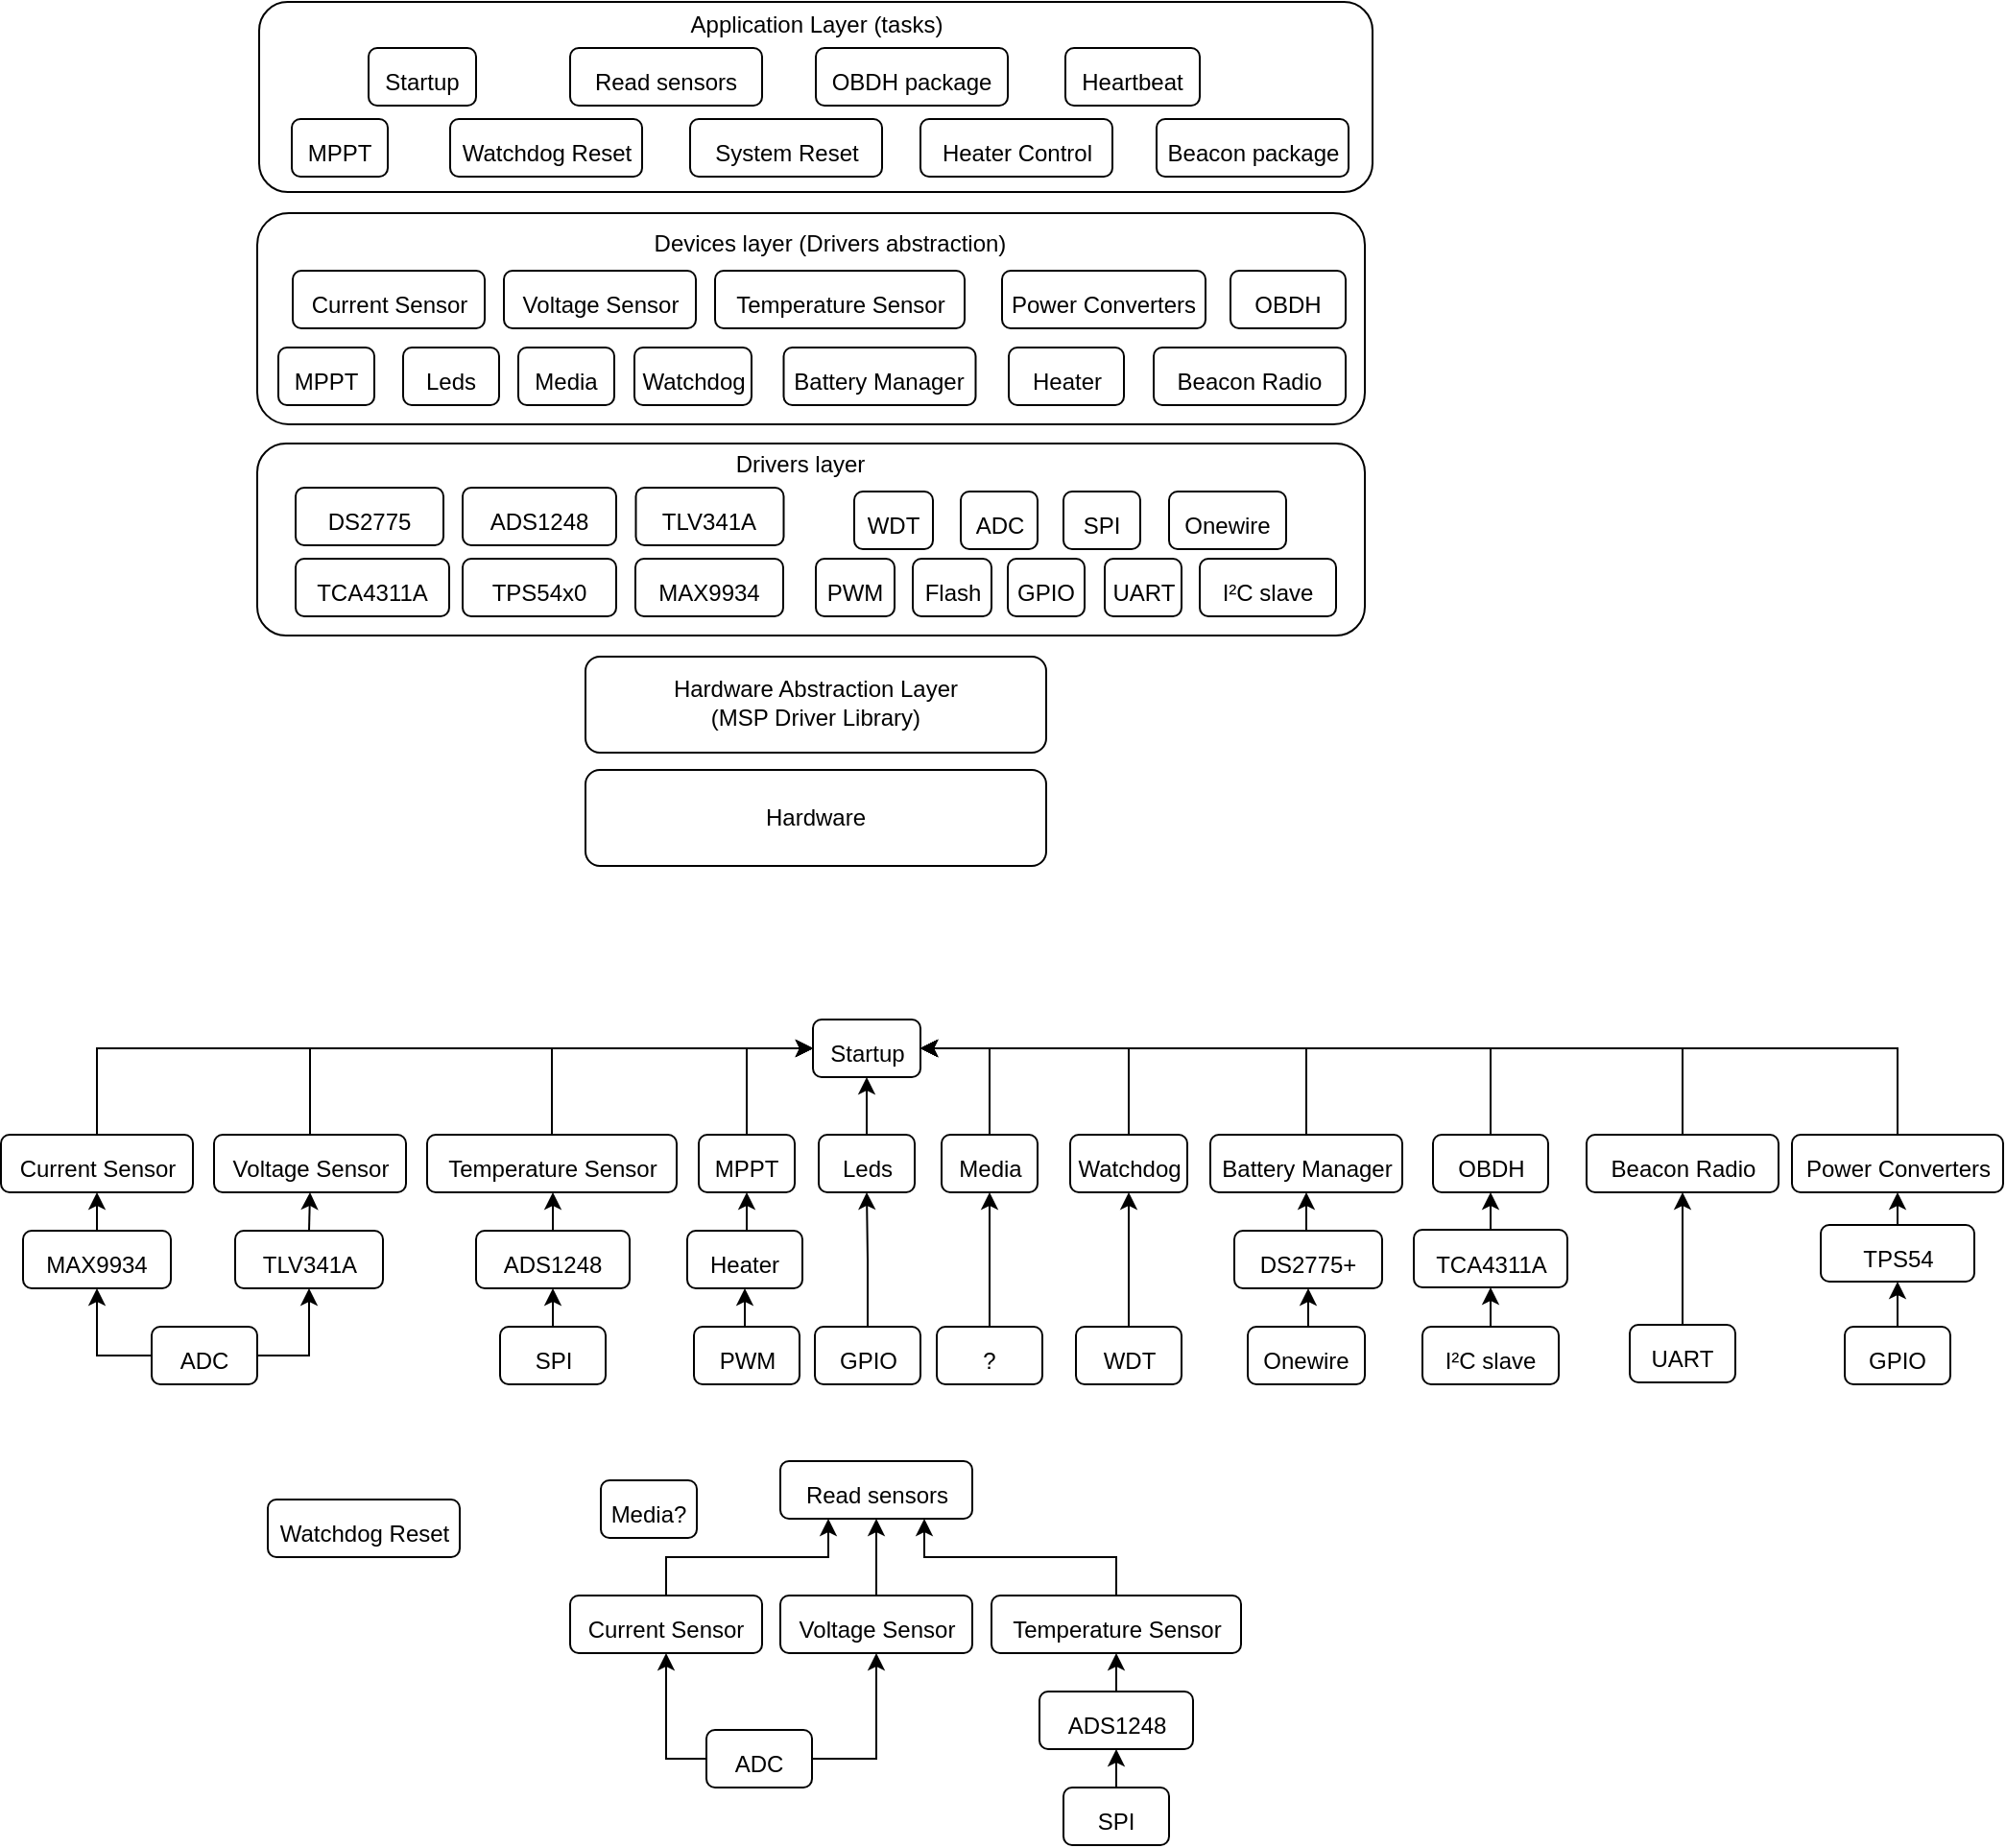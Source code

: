 <mxfile version="14.5.10" type="device"><diagram id="C5RBs43oDa-KdzZeNtuy" name="Page-1"><mxGraphModel dx="868" dy="479" grid="1" gridSize="10" guides="1" tooltips="1" connect="1" arrows="1" fold="1" page="1" pageScale="1" pageWidth="827" pageHeight="1169" math="0" shadow="0"><root><mxCell id="WIyWlLk6GJQsqaUBKTNV-0"/><mxCell id="WIyWlLk6GJQsqaUBKTNV-1" parent="WIyWlLk6GJQsqaUBKTNV-0"/><mxCell id="vOXvjiNXO9jhfe895_Cm-0" value="" style="rounded=1;whiteSpace=wrap;html=1;spacingTop=0;spacing=0;" parent="WIyWlLk6GJQsqaUBKTNV-1" vertex="1"><mxGeometry x="160" y="30" width="580" height="99" as="geometry"/></mxCell><mxCell id="NSSjKuSdfhYjl639OKAT-0" value="" style="rounded=1;whiteSpace=wrap;html=1;spacingBottom=0;spacingTop=0;verticalAlign=middle;spacing=0;" parent="WIyWlLk6GJQsqaUBKTNV-1" vertex="1"><mxGeometry x="330" y="371" width="240" height="50" as="geometry"/></mxCell><mxCell id="NSSjKuSdfhYjl639OKAT-2" value="Hardware" style="rounded=1;whiteSpace=wrap;html=1;spacingBottom=0;spacingTop=0;verticalAlign=middle;spacing=0;" parent="WIyWlLk6GJQsqaUBKTNV-1" vertex="1"><mxGeometry x="330" y="430" width="240" height="50" as="geometry"/></mxCell><mxCell id="NSSjKuSdfhYjl639OKAT-3" value="" style="rounded=1;whiteSpace=wrap;html=1;spacingBottom=5;spacingTop=0;verticalAlign=bottom;spacing=0;" parent="WIyWlLk6GJQsqaUBKTNV-1" vertex="1"><mxGeometry x="159" y="260" width="577" height="100" as="geometry"/></mxCell><mxCell id="NSSjKuSdfhYjl639OKAT-5" value="Application Layer (tasks)" style="text;html=1;strokeColor=none;fillColor=none;align=center;verticalAlign=middle;whiteSpace=wrap;rounded=0;" parent="WIyWlLk6GJQsqaUBKTNV-1" vertex="1"><mxGeometry x="378.75" y="32" width="142.5" height="20" as="geometry"/></mxCell><mxCell id="NSSjKuSdfhYjl639OKAT-6" value="Drivers layer" style="text;html=1;strokeColor=none;fillColor=none;align=center;verticalAlign=middle;whiteSpace=wrap;rounded=0;" parent="WIyWlLk6GJQsqaUBKTNV-1" vertex="1"><mxGeometry x="401.5" y="261" width="80" height="20" as="geometry"/></mxCell><mxCell id="NSSjKuSdfhYjl639OKAT-8" value="Hardware Abstraction Layer&lt;br&gt;(MSP Driver Library)" style="text;html=1;strokeColor=none;fillColor=none;align=center;verticalAlign=middle;whiteSpace=wrap;rounded=0;" parent="WIyWlLk6GJQsqaUBKTNV-1" vertex="1"><mxGeometry x="370" y="385" width="160" height="20" as="geometry"/></mxCell><mxCell id="NSSjKuSdfhYjl639OKAT-10" value="ADS1248" style="rounded=1;whiteSpace=wrap;html=1;spacingBottom=5;spacingTop=0;verticalAlign=bottom;spacing=0;" parent="WIyWlLk6GJQsqaUBKTNV-1" vertex="1"><mxGeometry x="266" y="283" width="80" height="30" as="geometry"/></mxCell><mxCell id="NSSjKuSdfhYjl639OKAT-12" value="ADC" style="rounded=1;whiteSpace=wrap;html=1;spacingBottom=5;spacingTop=0;verticalAlign=bottom;spacing=0;" parent="WIyWlLk6GJQsqaUBKTNV-1" vertex="1"><mxGeometry x="525.5" y="285" width="40" height="30" as="geometry"/></mxCell><mxCell id="NSSjKuSdfhYjl639OKAT-13" value="SPI" style="rounded=1;whiteSpace=wrap;html=1;spacingBottom=5;spacingTop=0;verticalAlign=bottom;spacing=0;" parent="WIyWlLk6GJQsqaUBKTNV-1" vertex="1"><mxGeometry x="579" y="285" width="40" height="30" as="geometry"/></mxCell><mxCell id="NSSjKuSdfhYjl639OKAT-14" value="GPIO" style="rounded=1;whiteSpace=wrap;html=1;spacingBottom=5;spacingTop=0;verticalAlign=bottom;spacing=0;" parent="WIyWlLk6GJQsqaUBKTNV-1" vertex="1"><mxGeometry x="550" y="320" width="40" height="30" as="geometry"/></mxCell><mxCell id="NSSjKuSdfhYjl639OKAT-15" value="MAX9934" style="rounded=1;whiteSpace=wrap;html=1;spacingBottom=5;spacingTop=0;verticalAlign=bottom;spacing=0;" parent="WIyWlLk6GJQsqaUBKTNV-1" vertex="1"><mxGeometry x="356" y="320" width="77" height="30" as="geometry"/></mxCell><mxCell id="NSSjKuSdfhYjl639OKAT-16" value="UART" style="rounded=1;whiteSpace=wrap;html=1;spacingBottom=5;spacingTop=0;verticalAlign=bottom;spacing=0;" parent="WIyWlLk6GJQsqaUBKTNV-1" vertex="1"><mxGeometry x="600.5" y="320" width="40" height="30" as="geometry"/></mxCell><mxCell id="NSSjKuSdfhYjl639OKAT-17" value="DS2775" style="rounded=1;whiteSpace=wrap;html=1;spacingBottom=5;spacingTop=0;verticalAlign=bottom;spacing=0;" parent="WIyWlLk6GJQsqaUBKTNV-1" vertex="1"><mxGeometry x="179" y="283" width="77" height="30" as="geometry"/></mxCell><mxCell id="NSSjKuSdfhYjl639OKAT-18" value="Flash" style="rounded=1;whiteSpace=wrap;html=1;spacingBottom=5;spacingTop=0;verticalAlign=bottom;spacing=0;" parent="WIyWlLk6GJQsqaUBKTNV-1" vertex="1"><mxGeometry x="500.5" y="320" width="41" height="30" as="geometry"/></mxCell><mxCell id="NSSjKuSdfhYjl639OKAT-20" value="I²C slave" style="rounded=1;whiteSpace=wrap;html=1;spacingBottom=5;spacingTop=0;verticalAlign=bottom;spacing=0;" parent="WIyWlLk6GJQsqaUBKTNV-1" vertex="1"><mxGeometry x="650" y="320" width="71" height="30" as="geometry"/></mxCell><mxCell id="NSSjKuSdfhYjl639OKAT-21" value="TCA4311A" style="rounded=1;whiteSpace=wrap;html=1;spacingBottom=5;spacingTop=0;verticalAlign=bottom;spacing=0;" parent="WIyWlLk6GJQsqaUBKTNV-1" vertex="1"><mxGeometry x="179" y="320" width="80" height="30" as="geometry"/></mxCell><mxCell id="NSSjKuSdfhYjl639OKAT-22" value="TPS54x0" style="rounded=1;whiteSpace=wrap;html=1;spacingBottom=5;spacingTop=0;verticalAlign=bottom;spacing=0;" parent="WIyWlLk6GJQsqaUBKTNV-1" vertex="1"><mxGeometry x="266" y="320" width="80" height="30" as="geometry"/></mxCell><mxCell id="NSSjKuSdfhYjl639OKAT-26" value="Onewire" style="rounded=1;whiteSpace=wrap;html=1;spacingBottom=5;spacingTop=0;verticalAlign=bottom;spacing=0;" parent="WIyWlLk6GJQsqaUBKTNV-1" vertex="1"><mxGeometry x="634" y="285" width="61" height="30" as="geometry"/></mxCell><mxCell id="NSSjKuSdfhYjl639OKAT-28" value="" style="rounded=1;whiteSpace=wrap;html=1;spacingBottom=5;spacingTop=0;verticalAlign=bottom;spacing=0;" parent="WIyWlLk6GJQsqaUBKTNV-1" vertex="1"><mxGeometry x="159" y="140" width="577" height="110" as="geometry"/></mxCell><mxCell id="NSSjKuSdfhYjl639OKAT-30" value="Battery Manager" style="rounded=1;whiteSpace=wrap;html=1;spacingBottom=5;spacingTop=0;verticalAlign=bottom;spacing=0;" parent="WIyWlLk6GJQsqaUBKTNV-1" vertex="1"><mxGeometry x="433.25" y="210" width="100" height="30" as="geometry"/></mxCell><mxCell id="NSSjKuSdfhYjl639OKAT-31" value="Current Sensor" style="rounded=1;whiteSpace=wrap;html=1;spacingBottom=5;spacingTop=0;verticalAlign=bottom;spacing=0;" parent="WIyWlLk6GJQsqaUBKTNV-1" vertex="1"><mxGeometry x="177.5" y="170" width="100" height="30" as="geometry"/></mxCell><mxCell id="NSSjKuSdfhYjl639OKAT-32" value="Leds" style="rounded=1;whiteSpace=wrap;html=1;spacingBottom=5;spacingTop=0;verticalAlign=bottom;spacing=0;" parent="WIyWlLk6GJQsqaUBKTNV-1" vertex="1"><mxGeometry x="235" y="210" width="50" height="30" as="geometry"/></mxCell><mxCell id="NSSjKuSdfhYjl639OKAT-33" value="Media" style="rounded=1;whiteSpace=wrap;html=1;spacingBottom=5;spacingTop=0;verticalAlign=bottom;spacing=0;" parent="WIyWlLk6GJQsqaUBKTNV-1" vertex="1"><mxGeometry x="295" y="210" width="50" height="30" as="geometry"/></mxCell><mxCell id="NSSjKuSdfhYjl639OKAT-34" value="MPPT" style="rounded=1;whiteSpace=wrap;html=1;spacingBottom=5;spacingTop=0;verticalAlign=bottom;spacing=0;" parent="WIyWlLk6GJQsqaUBKTNV-1" vertex="1"><mxGeometry x="170" y="210" width="50" height="30" as="geometry"/></mxCell><mxCell id="NSSjKuSdfhYjl639OKAT-35" value="Voltage Sensor" style="rounded=1;whiteSpace=wrap;html=1;spacingBottom=5;spacingTop=0;verticalAlign=bottom;spacing=0;" parent="WIyWlLk6GJQsqaUBKTNV-1" vertex="1"><mxGeometry x="287.5" y="170" width="100" height="30" as="geometry"/></mxCell><mxCell id="NSSjKuSdfhYjl639OKAT-36" value="Temperature Sensor" style="rounded=1;whiteSpace=wrap;html=1;spacingBottom=5;spacingTop=0;verticalAlign=bottom;spacing=0;" parent="WIyWlLk6GJQsqaUBKTNV-1" vertex="1"><mxGeometry x="397.5" y="170" width="130" height="30" as="geometry"/></mxCell><mxCell id="NSSjKuSdfhYjl639OKAT-39" value="OBDH" style="rounded=1;whiteSpace=wrap;html=1;spacingBottom=5;spacingTop=0;verticalAlign=bottom;spacing=0;" parent="WIyWlLk6GJQsqaUBKTNV-1" vertex="1"><mxGeometry x="666" y="170" width="60" height="30" as="geometry"/></mxCell><mxCell id="NSSjKuSdfhYjl639OKAT-40" value="Beacon Radio" style="rounded=1;whiteSpace=wrap;html=1;spacingBottom=5;spacingTop=0;verticalAlign=bottom;spacing=0;" parent="WIyWlLk6GJQsqaUBKTNV-1" vertex="1"><mxGeometry x="626" y="210" width="100" height="30" as="geometry"/></mxCell><mxCell id="NSSjKuSdfhYjl639OKAT-42" value="WDT" style="rounded=1;whiteSpace=wrap;html=1;spacingBottom=5;spacingTop=0;verticalAlign=bottom;spacing=0;" parent="WIyWlLk6GJQsqaUBKTNV-1" vertex="1"><mxGeometry x="470" y="285" width="41" height="30" as="geometry"/></mxCell><mxCell id="NSSjKuSdfhYjl639OKAT-47" value="Watchdog" style="rounded=1;whiteSpace=wrap;html=1;spacingBottom=5;spacingTop=0;verticalAlign=bottom;spacing=0;" parent="WIyWlLk6GJQsqaUBKTNV-1" vertex="1"><mxGeometry x="355.5" y="210" width="61" height="30" as="geometry"/></mxCell><mxCell id="NSSjKuSdfhYjl639OKAT-48" value="Startup" style="rounded=1;whiteSpace=wrap;html=1;spacingBottom=5;spacingTop=0;verticalAlign=bottom;spacing=0;" parent="WIyWlLk6GJQsqaUBKTNV-1" vertex="1"><mxGeometry x="217" y="54" width="56" height="30" as="geometry"/></mxCell><mxCell id="NSSjKuSdfhYjl639OKAT-49" value="Watchdog Reset" style="rounded=1;whiteSpace=wrap;html=1;spacingBottom=5;spacingTop=0;verticalAlign=bottom;spacing=0;" parent="WIyWlLk6GJQsqaUBKTNV-1" vertex="1"><mxGeometry x="259.5" y="91" width="100" height="30" as="geometry"/></mxCell><mxCell id="NSSjKuSdfhYjl639OKAT-50" value="System Reset" style="rounded=1;whiteSpace=wrap;html=1;spacingBottom=5;spacingTop=0;verticalAlign=bottom;spacing=0;" parent="WIyWlLk6GJQsqaUBKTNV-1" vertex="1"><mxGeometry x="384.5" y="91" width="100" height="30" as="geometry"/></mxCell><mxCell id="NSSjKuSdfhYjl639OKAT-51" value="Heater Control" style="rounded=1;whiteSpace=wrap;html=1;spacingBottom=5;spacingTop=0;verticalAlign=bottom;spacing=0;" parent="WIyWlLk6GJQsqaUBKTNV-1" vertex="1"><mxGeometry x="504.5" y="91" width="100" height="30" as="geometry"/></mxCell><mxCell id="NSSjKuSdfhYjl639OKAT-52" value="Read sensors" style="rounded=1;whiteSpace=wrap;html=1;spacingBottom=5;spacingTop=0;verticalAlign=bottom;spacing=0;" parent="WIyWlLk6GJQsqaUBKTNV-1" vertex="1"><mxGeometry x="322" y="54" width="100" height="30" as="geometry"/></mxCell><mxCell id="NSSjKuSdfhYjl639OKAT-53" value="MPPT" style="rounded=1;whiteSpace=wrap;html=1;spacingBottom=5;spacingTop=0;verticalAlign=bottom;spacing=0;" parent="WIyWlLk6GJQsqaUBKTNV-1" vertex="1"><mxGeometry x="177" y="91" width="50" height="30" as="geometry"/></mxCell><mxCell id="NSSjKuSdfhYjl639OKAT-54" value="Beacon package" style="rounded=1;whiteSpace=wrap;html=1;spacingBottom=5;spacingTop=0;verticalAlign=bottom;spacing=0;" parent="WIyWlLk6GJQsqaUBKTNV-1" vertex="1"><mxGeometry x="627.5" y="91" width="100" height="30" as="geometry"/></mxCell><mxCell id="NSSjKuSdfhYjl639OKAT-56" value="OBDH package" style="rounded=1;whiteSpace=wrap;html=1;spacingBottom=5;spacingTop=0;verticalAlign=bottom;spacing=0;" parent="WIyWlLk6GJQsqaUBKTNV-1" vertex="1"><mxGeometry x="450" y="54" width="100" height="30" as="geometry"/></mxCell><mxCell id="NSSjKuSdfhYjl639OKAT-57" value="Read sensors" style="rounded=1;whiteSpace=wrap;html=1;spacingBottom=5;spacingTop=0;verticalAlign=bottom;spacing=0;" parent="WIyWlLk6GJQsqaUBKTNV-1" vertex="1"><mxGeometry x="431.5" y="790" width="100" height="30" as="geometry"/></mxCell><mxCell id="NSSjKuSdfhYjl639OKAT-64" style="edgeStyle=orthogonalEdgeStyle;rounded=0;orthogonalLoop=1;jettySize=auto;html=1;exitX=0.5;exitY=0;exitDx=0;exitDy=0;entryX=0.25;entryY=1;entryDx=0;entryDy=0;" parent="WIyWlLk6GJQsqaUBKTNV-1" source="NSSjKuSdfhYjl639OKAT-58" target="NSSjKuSdfhYjl639OKAT-57" edge="1"><mxGeometry relative="1" as="geometry"/></mxCell><mxCell id="NSSjKuSdfhYjl639OKAT-58" value="Current Sensor" style="rounded=1;whiteSpace=wrap;html=1;spacingBottom=5;spacingTop=0;verticalAlign=bottom;spacing=0;" parent="WIyWlLk6GJQsqaUBKTNV-1" vertex="1"><mxGeometry x="322" y="860" width="100" height="30" as="geometry"/></mxCell><mxCell id="NSSjKuSdfhYjl639OKAT-65" style="edgeStyle=orthogonalEdgeStyle;rounded=0;orthogonalLoop=1;jettySize=auto;html=1;exitX=0.5;exitY=0;exitDx=0;exitDy=0;entryX=0.5;entryY=1;entryDx=0;entryDy=0;" parent="WIyWlLk6GJQsqaUBKTNV-1" source="NSSjKuSdfhYjl639OKAT-59" target="NSSjKuSdfhYjl639OKAT-57" edge="1"><mxGeometry relative="1" as="geometry"/></mxCell><mxCell id="NSSjKuSdfhYjl639OKAT-59" value="Voltage Sensor" style="rounded=1;whiteSpace=wrap;html=1;spacingBottom=5;spacingTop=0;verticalAlign=bottom;spacing=0;" parent="WIyWlLk6GJQsqaUBKTNV-1" vertex="1"><mxGeometry x="431.5" y="860" width="100" height="30" as="geometry"/></mxCell><mxCell id="NSSjKuSdfhYjl639OKAT-66" style="edgeStyle=orthogonalEdgeStyle;rounded=0;orthogonalLoop=1;jettySize=auto;html=1;exitX=0.5;exitY=0;exitDx=0;exitDy=0;entryX=0.75;entryY=1;entryDx=0;entryDy=0;" parent="WIyWlLk6GJQsqaUBKTNV-1" source="NSSjKuSdfhYjl639OKAT-60" target="NSSjKuSdfhYjl639OKAT-57" edge="1"><mxGeometry relative="1" as="geometry"/></mxCell><mxCell id="NSSjKuSdfhYjl639OKAT-60" value="Temperature Sensor" style="rounded=1;whiteSpace=wrap;html=1;spacingBottom=5;spacingTop=0;verticalAlign=bottom;spacing=0;" parent="WIyWlLk6GJQsqaUBKTNV-1" vertex="1"><mxGeometry x="541.5" y="860" width="130" height="30" as="geometry"/></mxCell><mxCell id="NSSjKuSdfhYjl639OKAT-67" style="edgeStyle=orthogonalEdgeStyle;rounded=0;orthogonalLoop=1;jettySize=auto;html=1;exitX=0;exitY=0.5;exitDx=0;exitDy=0;entryX=0.5;entryY=1;entryDx=0;entryDy=0;" parent="WIyWlLk6GJQsqaUBKTNV-1" source="NSSjKuSdfhYjl639OKAT-61" target="NSSjKuSdfhYjl639OKAT-58" edge="1"><mxGeometry relative="1" as="geometry"/></mxCell><mxCell id="NSSjKuSdfhYjl639OKAT-68" style="edgeStyle=orthogonalEdgeStyle;rounded=0;orthogonalLoop=1;jettySize=auto;html=1;exitX=1;exitY=0.5;exitDx=0;exitDy=0;entryX=0.5;entryY=1;entryDx=0;entryDy=0;" parent="WIyWlLk6GJQsqaUBKTNV-1" source="NSSjKuSdfhYjl639OKAT-61" target="NSSjKuSdfhYjl639OKAT-59" edge="1"><mxGeometry relative="1" as="geometry"/></mxCell><mxCell id="NSSjKuSdfhYjl639OKAT-61" value="ADC" style="rounded=1;whiteSpace=wrap;html=1;spacingBottom=5;spacingTop=0;verticalAlign=bottom;spacing=0;" parent="WIyWlLk6GJQsqaUBKTNV-1" vertex="1"><mxGeometry x="393" y="930" width="55" height="30" as="geometry"/></mxCell><mxCell id="NSSjKuSdfhYjl639OKAT-75" style="edgeStyle=orthogonalEdgeStyle;rounded=0;orthogonalLoop=1;jettySize=auto;html=1;exitX=0.5;exitY=0;exitDx=0;exitDy=0;entryX=0.5;entryY=1;entryDx=0;entryDy=0;startArrow=none;startFill=0;endArrow=classic;endFill=1;" parent="WIyWlLk6GJQsqaUBKTNV-1" source="NSSjKuSdfhYjl639OKAT-62" target="NSSjKuSdfhYjl639OKAT-63" edge="1"><mxGeometry relative="1" as="geometry"/></mxCell><mxCell id="NSSjKuSdfhYjl639OKAT-62" value="SPI" style="rounded=1;whiteSpace=wrap;html=1;spacingBottom=5;spacingTop=0;verticalAlign=bottom;spacing=0;" parent="WIyWlLk6GJQsqaUBKTNV-1" vertex="1"><mxGeometry x="579" y="960" width="55" height="30" as="geometry"/></mxCell><mxCell id="NSSjKuSdfhYjl639OKAT-74" style="edgeStyle=orthogonalEdgeStyle;rounded=0;orthogonalLoop=1;jettySize=auto;html=1;exitX=0.5;exitY=0;exitDx=0;exitDy=0;entryX=0.5;entryY=1;entryDx=0;entryDy=0;startArrow=none;startFill=0;endArrow=classic;endFill=1;" parent="WIyWlLk6GJQsqaUBKTNV-1" source="NSSjKuSdfhYjl639OKAT-63" target="NSSjKuSdfhYjl639OKAT-60" edge="1"><mxGeometry relative="1" as="geometry"/></mxCell><mxCell id="NSSjKuSdfhYjl639OKAT-63" value="ADS1248" style="rounded=1;whiteSpace=wrap;html=1;spacingBottom=5;spacingTop=0;verticalAlign=bottom;spacing=0;" parent="WIyWlLk6GJQsqaUBKTNV-1" vertex="1"><mxGeometry x="566.5" y="910" width="80" height="30" as="geometry"/></mxCell><mxCell id="NSSjKuSdfhYjl639OKAT-90" value="Startup" style="rounded=1;whiteSpace=wrap;html=1;spacingBottom=5;spacingTop=0;verticalAlign=bottom;spacing=0;" parent="WIyWlLk6GJQsqaUBKTNV-1" vertex="1"><mxGeometry x="448.5" y="560" width="56" height="30" as="geometry"/></mxCell><mxCell id="NSSjKuSdfhYjl639OKAT-102" style="edgeStyle=orthogonalEdgeStyle;rounded=0;orthogonalLoop=1;jettySize=auto;html=1;exitX=0.5;exitY=0;exitDx=0;exitDy=0;entryX=0;entryY=0.5;entryDx=0;entryDy=0;startArrow=none;startFill=0;endArrow=classic;endFill=1;" parent="WIyWlLk6GJQsqaUBKTNV-1" source="NSSjKuSdfhYjl639OKAT-92" target="NSSjKuSdfhYjl639OKAT-90" edge="1"><mxGeometry relative="1" as="geometry"/></mxCell><mxCell id="NSSjKuSdfhYjl639OKAT-92" value="Current Sensor" style="rounded=1;whiteSpace=wrap;html=1;spacingBottom=5;spacingTop=0;verticalAlign=bottom;spacing=0;" parent="WIyWlLk6GJQsqaUBKTNV-1" vertex="1"><mxGeometry x="25.5" y="620" width="100" height="30" as="geometry"/></mxCell><mxCell id="NSSjKuSdfhYjl639OKAT-103" style="edgeStyle=orthogonalEdgeStyle;rounded=0;orthogonalLoop=1;jettySize=auto;html=1;exitX=0.5;exitY=0;exitDx=0;exitDy=0;startArrow=none;startFill=0;endArrow=classic;endFill=1;entryX=0;entryY=0.5;entryDx=0;entryDy=0;" parent="WIyWlLk6GJQsqaUBKTNV-1" source="NSSjKuSdfhYjl639OKAT-93" target="NSSjKuSdfhYjl639OKAT-90" edge="1"><mxGeometry relative="1" as="geometry"><mxPoint x="161.5" y="520" as="targetPoint"/></mxGeometry></mxCell><mxCell id="NSSjKuSdfhYjl639OKAT-93" value="Voltage Sensor" style="rounded=1;whiteSpace=wrap;html=1;spacingBottom=5;spacingTop=0;verticalAlign=bottom;spacing=0;" parent="WIyWlLk6GJQsqaUBKTNV-1" vertex="1"><mxGeometry x="136.5" y="620" width="100" height="30" as="geometry"/></mxCell><mxCell id="NSSjKuSdfhYjl639OKAT-104" style="edgeStyle=orthogonalEdgeStyle;rounded=0;orthogonalLoop=1;jettySize=auto;html=1;exitX=0.5;exitY=0;exitDx=0;exitDy=0;entryX=0;entryY=0.5;entryDx=0;entryDy=0;startArrow=none;startFill=0;endArrow=classic;endFill=1;" parent="WIyWlLk6GJQsqaUBKTNV-1" source="NSSjKuSdfhYjl639OKAT-94" target="NSSjKuSdfhYjl639OKAT-90" edge="1"><mxGeometry relative="1" as="geometry"/></mxCell><mxCell id="NSSjKuSdfhYjl639OKAT-94" value="Temperature Sensor" style="rounded=1;whiteSpace=wrap;html=1;spacingBottom=5;spacingTop=0;verticalAlign=bottom;spacing=0;" parent="WIyWlLk6GJQsqaUBKTNV-1" vertex="1"><mxGeometry x="247.5" y="620" width="130" height="30" as="geometry"/></mxCell><mxCell id="NSSjKuSdfhYjl639OKAT-105" style="edgeStyle=orthogonalEdgeStyle;rounded=0;orthogonalLoop=1;jettySize=auto;html=1;exitX=0.5;exitY=0;exitDx=0;exitDy=0;entryX=0;entryY=0.5;entryDx=0;entryDy=0;startArrow=none;startFill=0;endArrow=classic;endFill=1;" parent="WIyWlLk6GJQsqaUBKTNV-1" source="NSSjKuSdfhYjl639OKAT-95" target="NSSjKuSdfhYjl639OKAT-90" edge="1"><mxGeometry relative="1" as="geometry"/></mxCell><mxCell id="NSSjKuSdfhYjl639OKAT-95" value="MPPT" style="rounded=1;whiteSpace=wrap;html=1;spacingBottom=5;spacingTop=0;verticalAlign=bottom;spacing=0;" parent="WIyWlLk6GJQsqaUBKTNV-1" vertex="1"><mxGeometry x="389" y="620" width="50" height="30" as="geometry"/></mxCell><mxCell id="NSSjKuSdfhYjl639OKAT-106" style="edgeStyle=orthogonalEdgeStyle;rounded=0;orthogonalLoop=1;jettySize=auto;html=1;exitX=0.5;exitY=0;exitDx=0;exitDy=0;entryX=0.5;entryY=1;entryDx=0;entryDy=0;startArrow=none;startFill=0;endArrow=classic;endFill=1;" parent="WIyWlLk6GJQsqaUBKTNV-1" source="NSSjKuSdfhYjl639OKAT-96" target="NSSjKuSdfhYjl639OKAT-90" edge="1"><mxGeometry relative="1" as="geometry"/></mxCell><mxCell id="NSSjKuSdfhYjl639OKAT-96" value="Leds" style="rounded=1;whiteSpace=wrap;html=1;spacingBottom=5;spacingTop=0;verticalAlign=bottom;spacing=0;" parent="WIyWlLk6GJQsqaUBKTNV-1" vertex="1"><mxGeometry x="451.5" y="620" width="50" height="30" as="geometry"/></mxCell><mxCell id="NSSjKuSdfhYjl639OKAT-107" style="edgeStyle=orthogonalEdgeStyle;rounded=0;orthogonalLoop=1;jettySize=auto;html=1;exitX=0.5;exitY=0;exitDx=0;exitDy=0;entryX=1;entryY=0.5;entryDx=0;entryDy=0;startArrow=none;startFill=0;endArrow=classic;endFill=1;" parent="WIyWlLk6GJQsqaUBKTNV-1" source="NSSjKuSdfhYjl639OKAT-97" target="NSSjKuSdfhYjl639OKAT-90" edge="1"><mxGeometry relative="1" as="geometry"/></mxCell><mxCell id="NSSjKuSdfhYjl639OKAT-97" value="Media" style="rounded=1;whiteSpace=wrap;html=1;spacingBottom=5;spacingTop=0;verticalAlign=bottom;spacing=0;" parent="WIyWlLk6GJQsqaUBKTNV-1" vertex="1"><mxGeometry x="515.5" y="620" width="50" height="30" as="geometry"/></mxCell><mxCell id="NSSjKuSdfhYjl639OKAT-108" style="edgeStyle=orthogonalEdgeStyle;rounded=0;orthogonalLoop=1;jettySize=auto;html=1;exitX=0.5;exitY=0;exitDx=0;exitDy=0;entryX=1;entryY=0.5;entryDx=0;entryDy=0;startArrow=none;startFill=0;endArrow=classic;endFill=1;" parent="WIyWlLk6GJQsqaUBKTNV-1" source="NSSjKuSdfhYjl639OKAT-98" target="NSSjKuSdfhYjl639OKAT-90" edge="1"><mxGeometry relative="1" as="geometry"/></mxCell><mxCell id="NSSjKuSdfhYjl639OKAT-98" value="Watchdog" style="rounded=1;whiteSpace=wrap;html=1;spacingBottom=5;spacingTop=0;verticalAlign=bottom;spacing=0;" parent="WIyWlLk6GJQsqaUBKTNV-1" vertex="1"><mxGeometry x="582.5" y="620" width="61" height="30" as="geometry"/></mxCell><mxCell id="NSSjKuSdfhYjl639OKAT-109" style="edgeStyle=orthogonalEdgeStyle;rounded=0;orthogonalLoop=1;jettySize=auto;html=1;exitX=0.5;exitY=0;exitDx=0;exitDy=0;entryX=1;entryY=0.5;entryDx=0;entryDy=0;startArrow=none;startFill=0;endArrow=classic;endFill=1;" parent="WIyWlLk6GJQsqaUBKTNV-1" source="NSSjKuSdfhYjl639OKAT-99" target="NSSjKuSdfhYjl639OKAT-90" edge="1"><mxGeometry relative="1" as="geometry"/></mxCell><mxCell id="NSSjKuSdfhYjl639OKAT-99" value="Battery Manager" style="rounded=1;whiteSpace=wrap;html=1;spacingBottom=5;spacingTop=0;verticalAlign=bottom;spacing=0;" parent="WIyWlLk6GJQsqaUBKTNV-1" vertex="1"><mxGeometry x="655.5" y="620" width="100" height="30" as="geometry"/></mxCell><mxCell id="NSSjKuSdfhYjl639OKAT-110" style="edgeStyle=orthogonalEdgeStyle;rounded=0;orthogonalLoop=1;jettySize=auto;html=1;exitX=0.5;exitY=0;exitDx=0;exitDy=0;entryX=1;entryY=0.5;entryDx=0;entryDy=0;startArrow=none;startFill=0;endArrow=classic;endFill=1;" parent="WIyWlLk6GJQsqaUBKTNV-1" source="NSSjKuSdfhYjl639OKAT-100" target="NSSjKuSdfhYjl639OKAT-90" edge="1"><mxGeometry relative="1" as="geometry"/></mxCell><mxCell id="NSSjKuSdfhYjl639OKAT-100" value="OBDH" style="rounded=1;whiteSpace=wrap;html=1;spacingBottom=5;spacingTop=0;verticalAlign=bottom;spacing=0;" parent="WIyWlLk6GJQsqaUBKTNV-1" vertex="1"><mxGeometry x="771.5" y="620" width="60" height="30" as="geometry"/></mxCell><mxCell id="NSSjKuSdfhYjl639OKAT-111" style="edgeStyle=orthogonalEdgeStyle;rounded=0;orthogonalLoop=1;jettySize=auto;html=1;exitX=0.5;exitY=0;exitDx=0;exitDy=0;entryX=1;entryY=0.5;entryDx=0;entryDy=0;startArrow=none;startFill=0;endArrow=classic;endFill=1;" parent="WIyWlLk6GJQsqaUBKTNV-1" source="NSSjKuSdfhYjl639OKAT-101" target="NSSjKuSdfhYjl639OKAT-90" edge="1"><mxGeometry relative="1" as="geometry"/></mxCell><mxCell id="NSSjKuSdfhYjl639OKAT-101" value="Beacon Radio" style="rounded=1;whiteSpace=wrap;html=1;spacingBottom=5;spacingTop=0;verticalAlign=bottom;spacing=0;" parent="WIyWlLk6GJQsqaUBKTNV-1" vertex="1"><mxGeometry x="851.5" y="620" width="100" height="30" as="geometry"/></mxCell><mxCell id="NSSjKuSdfhYjl639OKAT-150" style="edgeStyle=orthogonalEdgeStyle;rounded=0;orthogonalLoop=1;jettySize=auto;html=1;exitX=0;exitY=0.5;exitDx=0;exitDy=0;entryX=0.5;entryY=1;entryDx=0;entryDy=0;startArrow=none;startFill=0;endArrow=classic;endFill=1;" parent="WIyWlLk6GJQsqaUBKTNV-1" source="NSSjKuSdfhYjl639OKAT-112" target="NSSjKuSdfhYjl639OKAT-149" edge="1"><mxGeometry relative="1" as="geometry"/></mxCell><mxCell id="NSSjKuSdfhYjl639OKAT-153" style="edgeStyle=orthogonalEdgeStyle;rounded=0;orthogonalLoop=1;jettySize=auto;html=1;exitX=1;exitY=0.5;exitDx=0;exitDy=0;entryX=0.5;entryY=1;entryDx=0;entryDy=0;startArrow=none;startFill=0;endArrow=classic;endFill=1;" parent="WIyWlLk6GJQsqaUBKTNV-1" source="NSSjKuSdfhYjl639OKAT-112" target="NSSjKuSdfhYjl639OKAT-152" edge="1"><mxGeometry relative="1" as="geometry"/></mxCell><mxCell id="NSSjKuSdfhYjl639OKAT-112" value="ADC" style="rounded=1;whiteSpace=wrap;html=1;spacingBottom=5;spacingTop=0;verticalAlign=bottom;spacing=0;" parent="WIyWlLk6GJQsqaUBKTNV-1" vertex="1"><mxGeometry x="104" y="720" width="55" height="30" as="geometry"/></mxCell><mxCell id="NSSjKuSdfhYjl639OKAT-116" style="edgeStyle=orthogonalEdgeStyle;rounded=0;orthogonalLoop=1;jettySize=auto;html=1;exitX=0.5;exitY=0;exitDx=0;exitDy=0;entryX=0.5;entryY=1;entryDx=0;entryDy=0;startArrow=none;startFill=0;endArrow=classic;endFill=1;" parent="WIyWlLk6GJQsqaUBKTNV-1" source="NSSjKuSdfhYjl639OKAT-117" target="NSSjKuSdfhYjl639OKAT-119" edge="1"><mxGeometry relative="1" as="geometry"/></mxCell><mxCell id="NSSjKuSdfhYjl639OKAT-117" value="SPI" style="rounded=1;whiteSpace=wrap;html=1;spacingBottom=5;spacingTop=0;verticalAlign=bottom;spacing=0;" parent="WIyWlLk6GJQsqaUBKTNV-1" vertex="1"><mxGeometry x="285.5" y="720" width="55" height="30" as="geometry"/></mxCell><mxCell id="NSSjKuSdfhYjl639OKAT-118" style="edgeStyle=orthogonalEdgeStyle;rounded=0;orthogonalLoop=1;jettySize=auto;html=1;exitX=0.5;exitY=0;exitDx=0;exitDy=0;entryX=0.5;entryY=1;entryDx=0;entryDy=0;startArrow=none;startFill=0;endArrow=classic;endFill=1;" parent="WIyWlLk6GJQsqaUBKTNV-1" source="NSSjKuSdfhYjl639OKAT-119" edge="1"><mxGeometry relative="1" as="geometry"><mxPoint x="313" y="650" as="targetPoint"/></mxGeometry></mxCell><mxCell id="NSSjKuSdfhYjl639OKAT-119" value="ADS1248" style="rounded=1;whiteSpace=wrap;html=1;spacingBottom=5;spacingTop=0;verticalAlign=bottom;spacing=0;" parent="WIyWlLk6GJQsqaUBKTNV-1" vertex="1"><mxGeometry x="273" y="670" width="80" height="30" as="geometry"/></mxCell><mxCell id="NSSjKuSdfhYjl639OKAT-121" style="edgeStyle=orthogonalEdgeStyle;rounded=0;orthogonalLoop=1;jettySize=auto;html=1;exitX=0.5;exitY=0;exitDx=0;exitDy=0;entryX=0.5;entryY=1;entryDx=0;entryDy=0;startArrow=none;startFill=0;endArrow=classic;endFill=1;" parent="WIyWlLk6GJQsqaUBKTNV-1" source="NSSjKuSdfhYjl639OKAT-156" target="NSSjKuSdfhYjl639OKAT-95" edge="1"><mxGeometry relative="1" as="geometry"/></mxCell><mxCell id="NSSjKuSdfhYjl639OKAT-120" value="PWM" style="rounded=1;whiteSpace=wrap;html=1;spacingBottom=5;spacingTop=0;verticalAlign=bottom;spacing=0;" parent="WIyWlLk6GJQsqaUBKTNV-1" vertex="1"><mxGeometry x="386.5" y="720" width="55" height="30" as="geometry"/></mxCell><mxCell id="NSSjKuSdfhYjl639OKAT-124" style="edgeStyle=orthogonalEdgeStyle;rounded=0;orthogonalLoop=1;jettySize=auto;html=1;exitX=0.5;exitY=0;exitDx=0;exitDy=0;entryX=0.5;entryY=1;entryDx=0;entryDy=0;startArrow=none;startFill=0;endArrow=classic;endFill=1;" parent="WIyWlLk6GJQsqaUBKTNV-1" source="NSSjKuSdfhYjl639OKAT-123" target="NSSjKuSdfhYjl639OKAT-96" edge="1"><mxGeometry relative="1" as="geometry"/></mxCell><mxCell id="NSSjKuSdfhYjl639OKAT-123" value="GPIO" style="rounded=1;whiteSpace=wrap;html=1;spacingBottom=5;spacingTop=0;verticalAlign=bottom;spacing=0;" parent="WIyWlLk6GJQsqaUBKTNV-1" vertex="1"><mxGeometry x="449.5" y="720" width="55" height="30" as="geometry"/></mxCell><mxCell id="NSSjKuSdfhYjl639OKAT-126" style="edgeStyle=orthogonalEdgeStyle;rounded=0;orthogonalLoop=1;jettySize=auto;html=1;exitX=0.5;exitY=0;exitDx=0;exitDy=0;entryX=0.5;entryY=1;entryDx=0;entryDy=0;startArrow=none;startFill=0;endArrow=classic;endFill=1;" parent="WIyWlLk6GJQsqaUBKTNV-1" source="NSSjKuSdfhYjl639OKAT-125" target="NSSjKuSdfhYjl639OKAT-97" edge="1"><mxGeometry relative="1" as="geometry"/></mxCell><mxCell id="NSSjKuSdfhYjl639OKAT-125" value="?" style="rounded=1;whiteSpace=wrap;html=1;spacingBottom=5;spacingTop=0;verticalAlign=bottom;spacing=0;" parent="WIyWlLk6GJQsqaUBKTNV-1" vertex="1"><mxGeometry x="513" y="720" width="55" height="30" as="geometry"/></mxCell><mxCell id="NSSjKuSdfhYjl639OKAT-130" style="edgeStyle=orthogonalEdgeStyle;rounded=0;orthogonalLoop=1;jettySize=auto;html=1;exitX=0.5;exitY=0;exitDx=0;exitDy=0;entryX=0.5;entryY=1;entryDx=0;entryDy=0;startArrow=none;startFill=0;endArrow=classic;endFill=1;" parent="WIyWlLk6GJQsqaUBKTNV-1" source="NSSjKuSdfhYjl639OKAT-161" target="NSSjKuSdfhYjl639OKAT-99" edge="1"><mxGeometry relative="1" as="geometry"/></mxCell><mxCell id="NSSjKuSdfhYjl639OKAT-129" value="Onewire" style="rounded=1;whiteSpace=wrap;html=1;spacingBottom=5;spacingTop=0;verticalAlign=bottom;spacing=0;" parent="WIyWlLk6GJQsqaUBKTNV-1" vertex="1"><mxGeometry x="675" y="720" width="61" height="30" as="geometry"/></mxCell><mxCell id="NSSjKuSdfhYjl639OKAT-133" style="edgeStyle=orthogonalEdgeStyle;rounded=0;orthogonalLoop=1;jettySize=auto;html=1;exitX=0.5;exitY=0;exitDx=0;exitDy=0;entryX=0.5;entryY=1;entryDx=0;entryDy=0;startArrow=none;startFill=0;endArrow=classic;endFill=1;" parent="WIyWlLk6GJQsqaUBKTNV-1" source="NSSjKuSdfhYjl639OKAT-163" target="NSSjKuSdfhYjl639OKAT-100" edge="1"><mxGeometry relative="1" as="geometry"/></mxCell><mxCell id="NSSjKuSdfhYjl639OKAT-132" value="I²C slave" style="rounded=1;whiteSpace=wrap;html=1;spacingBottom=5;spacingTop=0;verticalAlign=bottom;spacing=0;" parent="WIyWlLk6GJQsqaUBKTNV-1" vertex="1"><mxGeometry x="766" y="720" width="71" height="30" as="geometry"/></mxCell><mxCell id="NSSjKuSdfhYjl639OKAT-137" style="edgeStyle=orthogonalEdgeStyle;rounded=0;orthogonalLoop=1;jettySize=auto;html=1;exitX=0.5;exitY=0;exitDx=0;exitDy=0;entryX=0.5;entryY=1;entryDx=0;entryDy=0;startArrow=none;startFill=0;endArrow=classic;endFill=1;" parent="WIyWlLk6GJQsqaUBKTNV-1" source="NSSjKuSdfhYjl639OKAT-136" target="NSSjKuSdfhYjl639OKAT-101" edge="1"><mxGeometry relative="1" as="geometry"/></mxCell><mxCell id="NSSjKuSdfhYjl639OKAT-136" value="UART" style="rounded=1;whiteSpace=wrap;html=1;spacingBottom=5;spacingTop=0;verticalAlign=bottom;spacing=0;" parent="WIyWlLk6GJQsqaUBKTNV-1" vertex="1"><mxGeometry x="874" y="719" width="55" height="30" as="geometry"/></mxCell><mxCell id="NSSjKuSdfhYjl639OKAT-139" style="edgeStyle=orthogonalEdgeStyle;rounded=0;orthogonalLoop=1;jettySize=auto;html=1;exitX=0.5;exitY=0;exitDx=0;exitDy=0;entryX=0.5;entryY=1;entryDx=0;entryDy=0;startArrow=none;startFill=0;endArrow=classic;endFill=1;" parent="WIyWlLk6GJQsqaUBKTNV-1" source="NSSjKuSdfhYjl639OKAT-138" target="NSSjKuSdfhYjl639OKAT-98" edge="1"><mxGeometry relative="1" as="geometry"/></mxCell><mxCell id="NSSjKuSdfhYjl639OKAT-138" value="WDT" style="rounded=1;whiteSpace=wrap;html=1;spacingBottom=5;spacingTop=0;verticalAlign=bottom;spacing=0;" parent="WIyWlLk6GJQsqaUBKTNV-1" vertex="1"><mxGeometry x="585.5" y="720" width="55" height="30" as="geometry"/></mxCell><mxCell id="NSSjKuSdfhYjl639OKAT-140" value="Media?" style="rounded=1;whiteSpace=wrap;html=1;spacingBottom=5;spacingTop=0;verticalAlign=bottom;spacing=0;" parent="WIyWlLk6GJQsqaUBKTNV-1" vertex="1"><mxGeometry x="338" y="800" width="50" height="30" as="geometry"/></mxCell><mxCell id="NSSjKuSdfhYjl639OKAT-141" value="Watchdog Reset" style="rounded=1;whiteSpace=wrap;html=1;spacingBottom=5;spacingTop=0;verticalAlign=bottom;spacing=0;" parent="WIyWlLk6GJQsqaUBKTNV-1" vertex="1"><mxGeometry x="164.5" y="810" width="100" height="30" as="geometry"/></mxCell><mxCell id="NSSjKuSdfhYjl639OKAT-143" style="edgeStyle=orthogonalEdgeStyle;rounded=0;orthogonalLoop=1;jettySize=auto;html=1;exitX=0.5;exitY=0;exitDx=0;exitDy=0;entryX=1;entryY=0.5;entryDx=0;entryDy=0;startArrow=none;startFill=0;endArrow=classic;endFill=1;" parent="WIyWlLk6GJQsqaUBKTNV-1" source="NSSjKuSdfhYjl639OKAT-142" target="NSSjKuSdfhYjl639OKAT-90" edge="1"><mxGeometry relative="1" as="geometry"/></mxCell><mxCell id="NSSjKuSdfhYjl639OKAT-142" value="Power Converters" style="rounded=1;whiteSpace=wrap;html=1;spacingBottom=5;spacingTop=0;verticalAlign=bottom;spacing=0;" parent="WIyWlLk6GJQsqaUBKTNV-1" vertex="1"><mxGeometry x="958.5" y="620" width="110" height="30" as="geometry"/></mxCell><mxCell id="NSSjKuSdfhYjl639OKAT-145" style="edgeStyle=orthogonalEdgeStyle;rounded=0;orthogonalLoop=1;jettySize=auto;html=1;exitX=0.5;exitY=0;exitDx=0;exitDy=0;entryX=0.5;entryY=1;entryDx=0;entryDy=0;startArrow=none;startFill=0;endArrow=classic;endFill=1;" parent="WIyWlLk6GJQsqaUBKTNV-1" source="NSSjKuSdfhYjl639OKAT-147" target="NSSjKuSdfhYjl639OKAT-142" edge="1"><mxGeometry relative="1" as="geometry"/></mxCell><mxCell id="NSSjKuSdfhYjl639OKAT-144" value="GPIO" style="rounded=1;whiteSpace=wrap;html=1;spacingBottom=5;spacingTop=0;verticalAlign=bottom;spacing=0;" parent="WIyWlLk6GJQsqaUBKTNV-1" vertex="1"><mxGeometry x="986" y="720" width="55" height="30" as="geometry"/></mxCell><mxCell id="NSSjKuSdfhYjl639OKAT-146" value="Power Converters" style="rounded=1;whiteSpace=wrap;html=1;spacingBottom=5;spacingTop=0;verticalAlign=bottom;spacing=0;" parent="WIyWlLk6GJQsqaUBKTNV-1" vertex="1"><mxGeometry x="547" y="170" width="106" height="30" as="geometry"/></mxCell><mxCell id="NSSjKuSdfhYjl639OKAT-147" value="TPS54" style="rounded=1;whiteSpace=wrap;html=1;spacingBottom=5;spacingTop=0;verticalAlign=bottom;spacing=0;" parent="WIyWlLk6GJQsqaUBKTNV-1" vertex="1"><mxGeometry x="973.5" y="667" width="80" height="29.5" as="geometry"/></mxCell><mxCell id="NSSjKuSdfhYjl639OKAT-148" style="edgeStyle=orthogonalEdgeStyle;rounded=0;orthogonalLoop=1;jettySize=auto;html=1;exitX=0.5;exitY=0;exitDx=0;exitDy=0;entryX=0.5;entryY=1;entryDx=0;entryDy=0;startArrow=none;startFill=0;endArrow=classic;endFill=1;" parent="WIyWlLk6GJQsqaUBKTNV-1" source="NSSjKuSdfhYjl639OKAT-144" target="NSSjKuSdfhYjl639OKAT-147" edge="1"><mxGeometry relative="1" as="geometry"><mxPoint x="1013.5" y="700" as="sourcePoint"/><mxPoint x="1013.5" y="650" as="targetPoint"/></mxGeometry></mxCell><mxCell id="NSSjKuSdfhYjl639OKAT-151" style="edgeStyle=orthogonalEdgeStyle;rounded=0;orthogonalLoop=1;jettySize=auto;html=1;exitX=0.5;exitY=0;exitDx=0;exitDy=0;entryX=0.5;entryY=1;entryDx=0;entryDy=0;startArrow=none;startFill=0;endArrow=classic;endFill=1;" parent="WIyWlLk6GJQsqaUBKTNV-1" source="NSSjKuSdfhYjl639OKAT-149" target="NSSjKuSdfhYjl639OKAT-92" edge="1"><mxGeometry relative="1" as="geometry"/></mxCell><mxCell id="NSSjKuSdfhYjl639OKAT-149" value="MAX9934" style="rounded=1;whiteSpace=wrap;html=1;spacingBottom=5;spacingTop=0;verticalAlign=bottom;spacing=0;" parent="WIyWlLk6GJQsqaUBKTNV-1" vertex="1"><mxGeometry x="37" y="670" width="77" height="30" as="geometry"/></mxCell><mxCell id="NSSjKuSdfhYjl639OKAT-154" style="edgeStyle=orthogonalEdgeStyle;rounded=0;orthogonalLoop=1;jettySize=auto;html=1;exitX=0.5;exitY=0;exitDx=0;exitDy=0;entryX=0.5;entryY=1;entryDx=0;entryDy=0;startArrow=none;startFill=0;endArrow=classic;endFill=1;" parent="WIyWlLk6GJQsqaUBKTNV-1" source="NSSjKuSdfhYjl639OKAT-152" target="NSSjKuSdfhYjl639OKAT-93" edge="1"><mxGeometry relative="1" as="geometry"/></mxCell><mxCell id="NSSjKuSdfhYjl639OKAT-152" value="TLV341A" style="rounded=1;whiteSpace=wrap;html=1;spacingBottom=5;spacingTop=0;verticalAlign=bottom;spacing=0;" parent="WIyWlLk6GJQsqaUBKTNV-1" vertex="1"><mxGeometry x="147.5" y="670" width="77" height="30" as="geometry"/></mxCell><mxCell id="NSSjKuSdfhYjl639OKAT-155" value="Heater" style="rounded=1;whiteSpace=wrap;html=1;spacingBottom=5;spacingTop=0;verticalAlign=bottom;spacing=0;" parent="WIyWlLk6GJQsqaUBKTNV-1" vertex="1"><mxGeometry x="550.5" y="210" width="60" height="30" as="geometry"/></mxCell><mxCell id="NSSjKuSdfhYjl639OKAT-156" value="Heater" style="rounded=1;whiteSpace=wrap;html=1;spacingBottom=5;spacingTop=0;verticalAlign=bottom;spacing=0;" parent="WIyWlLk6GJQsqaUBKTNV-1" vertex="1"><mxGeometry x="383" y="670" width="60" height="30" as="geometry"/></mxCell><mxCell id="NSSjKuSdfhYjl639OKAT-157" style="edgeStyle=orthogonalEdgeStyle;rounded=0;orthogonalLoop=1;jettySize=auto;html=1;exitX=0.5;exitY=0;exitDx=0;exitDy=0;entryX=0.5;entryY=1;entryDx=0;entryDy=0;startArrow=none;startFill=0;endArrow=classic;endFill=1;" parent="WIyWlLk6GJQsqaUBKTNV-1" source="NSSjKuSdfhYjl639OKAT-120" target="NSSjKuSdfhYjl639OKAT-156" edge="1"><mxGeometry relative="1" as="geometry"><mxPoint x="414" y="720" as="sourcePoint"/><mxPoint x="414" y="650" as="targetPoint"/></mxGeometry></mxCell><mxCell id="NSSjKuSdfhYjl639OKAT-158" value="Heartbeat" style="rounded=1;whiteSpace=wrap;html=1;spacingBottom=5;spacingTop=0;verticalAlign=bottom;spacing=0;" parent="WIyWlLk6GJQsqaUBKTNV-1" vertex="1"><mxGeometry x="580" y="54" width="70" height="30" as="geometry"/></mxCell><mxCell id="NSSjKuSdfhYjl639OKAT-159" value="Devices layer (Drivers abstraction)" style="text;html=1;strokeColor=none;fillColor=none;align=center;verticalAlign=middle;whiteSpace=wrap;rounded=0;" parent="WIyWlLk6GJQsqaUBKTNV-1" vertex="1"><mxGeometry x="358.25" y="146" width="198.5" height="20" as="geometry"/></mxCell><mxCell id="NSSjKuSdfhYjl639OKAT-161" value="DS2775+" style="rounded=1;whiteSpace=wrap;html=1;spacingBottom=5;spacingTop=0;verticalAlign=bottom;spacing=0;" parent="WIyWlLk6GJQsqaUBKTNV-1" vertex="1"><mxGeometry x="668" y="670" width="77" height="30" as="geometry"/></mxCell><mxCell id="NSSjKuSdfhYjl639OKAT-162" style="edgeStyle=orthogonalEdgeStyle;rounded=0;orthogonalLoop=1;jettySize=auto;html=1;exitX=0.5;exitY=0;exitDx=0;exitDy=0;entryX=0.5;entryY=1;entryDx=0;entryDy=0;startArrow=none;startFill=0;endArrow=classic;endFill=1;" parent="WIyWlLk6GJQsqaUBKTNV-1" source="NSSjKuSdfhYjl639OKAT-129" target="NSSjKuSdfhYjl639OKAT-161" edge="1"><mxGeometry relative="1" as="geometry"><mxPoint x="705.5" y="720" as="sourcePoint"/><mxPoint x="705.5" y="650" as="targetPoint"/></mxGeometry></mxCell><mxCell id="NSSjKuSdfhYjl639OKAT-163" value="TCA4311A" style="rounded=1;whiteSpace=wrap;html=1;spacingBottom=5;spacingTop=0;verticalAlign=bottom;spacing=0;" parent="WIyWlLk6GJQsqaUBKTNV-1" vertex="1"><mxGeometry x="761.5" y="669.5" width="80" height="30" as="geometry"/></mxCell><mxCell id="NSSjKuSdfhYjl639OKAT-165" style="edgeStyle=orthogonalEdgeStyle;rounded=0;orthogonalLoop=1;jettySize=auto;html=1;exitX=0.5;exitY=0;exitDx=0;exitDy=0;entryX=0.5;entryY=1;entryDx=0;entryDy=0;startArrow=none;startFill=0;endArrow=classic;endFill=1;" parent="WIyWlLk6GJQsqaUBKTNV-1" source="NSSjKuSdfhYjl639OKAT-132" target="NSSjKuSdfhYjl639OKAT-163" edge="1"><mxGeometry relative="1" as="geometry"><mxPoint x="801.5" y="720" as="sourcePoint"/><mxPoint x="801.5" y="650" as="targetPoint"/></mxGeometry></mxCell><mxCell id="W8KU6H3rQ4QRsOZkvO2E-0" value="PWM" style="rounded=1;whiteSpace=wrap;html=1;spacingBottom=5;spacingTop=0;verticalAlign=bottom;spacing=0;" parent="WIyWlLk6GJQsqaUBKTNV-1" vertex="1"><mxGeometry x="450" y="320" width="41" height="30" as="geometry"/></mxCell><mxCell id="W8KU6H3rQ4QRsOZkvO2E-1" value="TLV341A" style="rounded=1;whiteSpace=wrap;html=1;spacingBottom=5;spacingTop=0;verticalAlign=bottom;spacing=0;" parent="WIyWlLk6GJQsqaUBKTNV-1" vertex="1"><mxGeometry x="356.25" y="283" width="77" height="30" as="geometry"/></mxCell></root></mxGraphModel></diagram></mxfile>